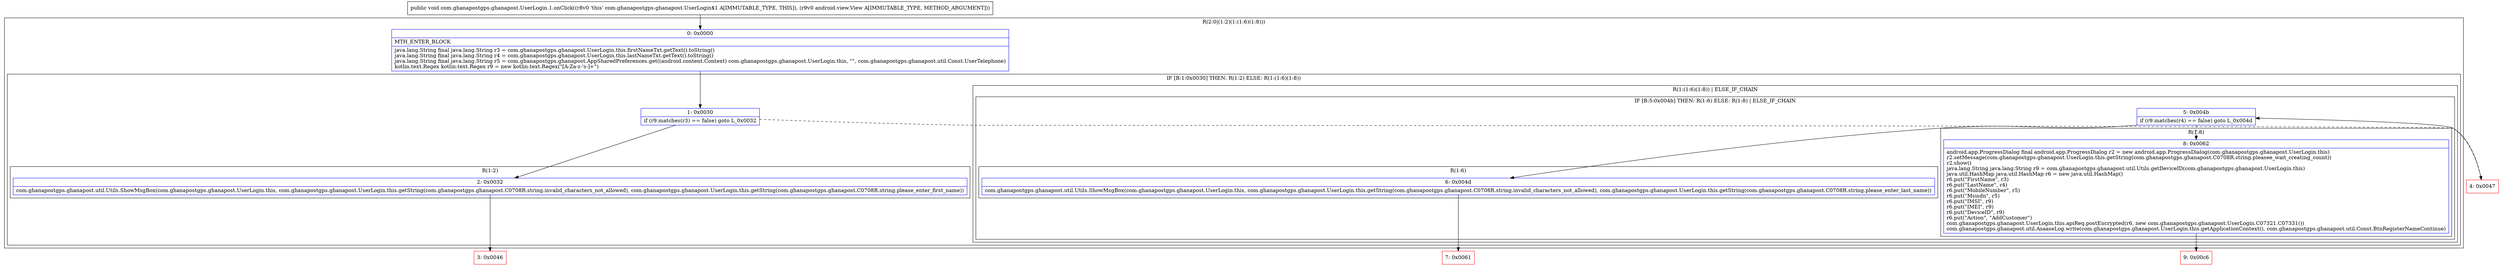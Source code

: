 digraph "CFG forcom.ghanapostgps.ghanapost.UserLogin.1.onClick(Landroid\/view\/View;)V" {
subgraph cluster_Region_643418767 {
label = "R(2:0|(1:2)(1:(1:6)(1:8)))";
node [shape=record,color=blue];
Node_0 [shape=record,label="{0\:\ 0x0000|MTH_ENTER_BLOCK\l|java.lang.String final java.lang.String r3 = com.ghanapostgps.ghanapost.UserLogin.this.firstNameTxt.getText().toString()\ljava.lang.String final java.lang.String r4 = com.ghanapostgps.ghanapost.UserLogin.this.lastNameTxt.getText().toString()\ljava.lang.String final java.lang.String r5 = com.ghanapostgps.ghanapost.AppSharedPreferences.get((android.content.Context) com.ghanapostgps.ghanapost.UserLogin.this, \"\", com.ghanapostgps.ghanapost.util.Const.UserTelephone)\lkotlin.text.Regex kotlin.text.Regex r9 = new kotlin.text.Regex(\"[A\-Za\-z\-'s\-]+\")\l}"];
subgraph cluster_IfRegion_1999392849 {
label = "IF [B:1:0x0030] THEN: R(1:2) ELSE: R(1:(1:6)(1:8))";
node [shape=record,color=blue];
Node_1 [shape=record,label="{1\:\ 0x0030|if (r9.matches(r3) == false) goto L_0x0032\l}"];
subgraph cluster_Region_1125899902 {
label = "R(1:2)";
node [shape=record,color=blue];
Node_2 [shape=record,label="{2\:\ 0x0032|com.ghanapostgps.ghanapost.util.Utils.ShowMsgBox(com.ghanapostgps.ghanapost.UserLogin.this, com.ghanapostgps.ghanapost.UserLogin.this.getString(com.ghanapostgps.ghanapost.C0708R.string.invalid_characters_not_allowed), com.ghanapostgps.ghanapost.UserLogin.this.getString(com.ghanapostgps.ghanapost.C0708R.string.please_enter_first_name))\l}"];
}
subgraph cluster_Region_1938993075 {
label = "R(1:(1:6)(1:8)) | ELSE_IF_CHAIN\l";
node [shape=record,color=blue];
subgraph cluster_IfRegion_1687291011 {
label = "IF [B:5:0x004b] THEN: R(1:6) ELSE: R(1:8) | ELSE_IF_CHAIN\l";
node [shape=record,color=blue];
Node_5 [shape=record,label="{5\:\ 0x004b|if (r9.matches(r4) == false) goto L_0x004d\l}"];
subgraph cluster_Region_402158270 {
label = "R(1:6)";
node [shape=record,color=blue];
Node_6 [shape=record,label="{6\:\ 0x004d|com.ghanapostgps.ghanapost.util.Utils.ShowMsgBox(com.ghanapostgps.ghanapost.UserLogin.this, com.ghanapostgps.ghanapost.UserLogin.this.getString(com.ghanapostgps.ghanapost.C0708R.string.invalid_characters_not_allowed), com.ghanapostgps.ghanapost.UserLogin.this.getString(com.ghanapostgps.ghanapost.C0708R.string.please_enter_last_name))\l}"];
}
subgraph cluster_Region_925130319 {
label = "R(1:8)";
node [shape=record,color=blue];
Node_8 [shape=record,label="{8\:\ 0x0062|android.app.ProgressDialog final android.app.ProgressDialog r2 = new android.app.ProgressDialog(com.ghanapostgps.ghanapost.UserLogin.this)\lr2.setMessage(com.ghanapostgps.ghanapost.UserLogin.this.getString(com.ghanapostgps.ghanapost.C0708R.string.pleasee_wait_creating_count))\lr2.show()\ljava.lang.String java.lang.String r9 = com.ghanapostgps.ghanapost.util.Utils.getDeviceID(com.ghanapostgps.ghanapost.UserLogin.this)\ljava.util.HashMap java.util.HashMap r6 = new java.util.HashMap()\lr6.put(\"FirstName\", r3)\lr6.put(\"LastName\", r4)\lr6.put(\"MobileNumber\", r5)\lr6.put(\"Msisdn\", r5)\lr6.put(\"IMSI\", r9)\lr6.put(\"IMEI\", r9)\lr6.put(\"DeviceID\", r9)\lr6.put(\"Action\", \"AddCustomer\")\lcom.ghanapostgps.ghanapost.UserLogin.this.apiReq.postEncrypted(r6, new com.ghanapostgps.ghanapost.UserLogin.C07321.C07331())\lcom.ghanapostgps.ghanapost.util.AsaaseLog.write(com.ghanapostgps.ghanapost.UserLogin.this.getApplicationContext(), com.ghanapostgps.ghanapost.util.Const.BtnRegisterNameContinue)\l}"];
}
}
}
}
}
Node_3 [shape=record,color=red,label="{3\:\ 0x0046}"];
Node_4 [shape=record,color=red,label="{4\:\ 0x0047}"];
Node_7 [shape=record,color=red,label="{7\:\ 0x0061}"];
Node_9 [shape=record,color=red,label="{9\:\ 0x00c6}"];
MethodNode[shape=record,label="{public void com.ghanapostgps.ghanapost.UserLogin.1.onClick((r8v0 'this' com.ghanapostgps.ghanapost.UserLogin$1 A[IMMUTABLE_TYPE, THIS]), (r9v0 android.view.View A[IMMUTABLE_TYPE, METHOD_ARGUMENT])) }"];
MethodNode -> Node_0;
Node_0 -> Node_1;
Node_1 -> Node_2;
Node_1 -> Node_4[style=dashed];
Node_2 -> Node_3;
Node_5 -> Node_6;
Node_5 -> Node_8[style=dashed];
Node_6 -> Node_7;
Node_8 -> Node_9;
Node_4 -> Node_5;
}

